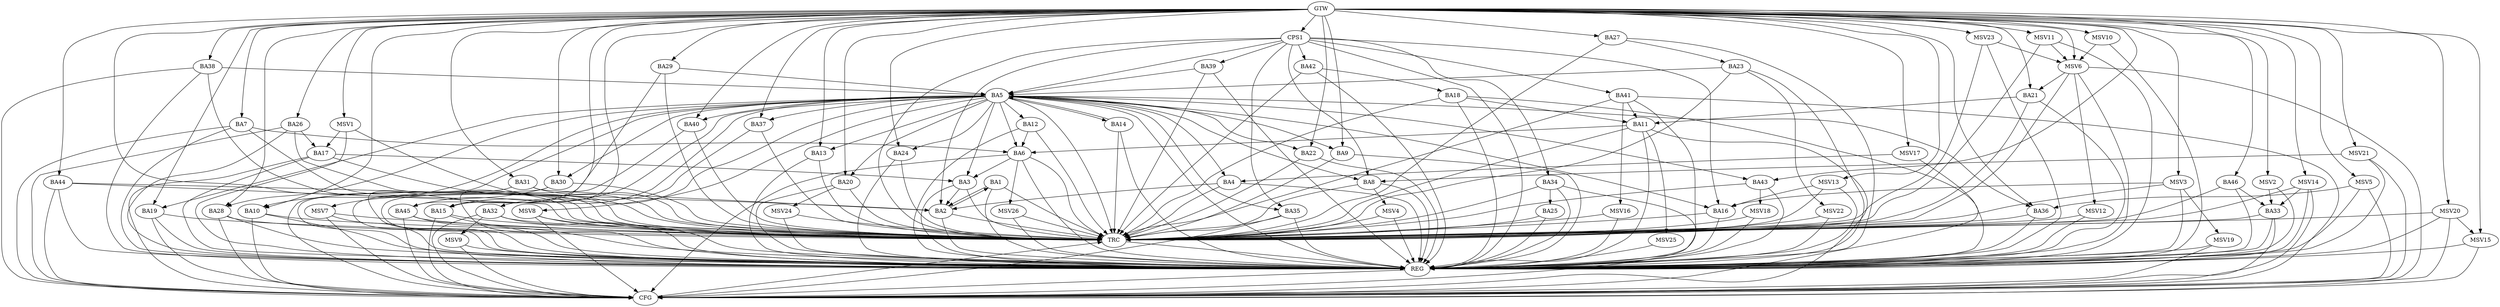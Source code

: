 strict digraph G {
  BA1 [ label="BA1" ];
  BA2 [ label="BA2" ];
  BA3 [ label="BA3" ];
  BA4 [ label="BA4" ];
  BA5 [ label="BA5" ];
  BA6 [ label="BA6" ];
  BA7 [ label="BA7" ];
  BA8 [ label="BA8" ];
  BA9 [ label="BA9" ];
  BA10 [ label="BA10" ];
  BA11 [ label="BA11" ];
  BA12 [ label="BA12" ];
  BA13 [ label="BA13" ];
  BA14 [ label="BA14" ];
  BA15 [ label="BA15" ];
  BA16 [ label="BA16" ];
  BA17 [ label="BA17" ];
  BA18 [ label="BA18" ];
  BA19 [ label="BA19" ];
  BA20 [ label="BA20" ];
  BA21 [ label="BA21" ];
  BA22 [ label="BA22" ];
  BA23 [ label="BA23" ];
  BA24 [ label="BA24" ];
  BA25 [ label="BA25" ];
  BA26 [ label="BA26" ];
  BA27 [ label="BA27" ];
  BA28 [ label="BA28" ];
  BA29 [ label="BA29" ];
  BA30 [ label="BA30" ];
  BA31 [ label="BA31" ];
  BA32 [ label="BA32" ];
  BA33 [ label="BA33" ];
  BA34 [ label="BA34" ];
  BA35 [ label="BA35" ];
  BA36 [ label="BA36" ];
  BA37 [ label="BA37" ];
  BA38 [ label="BA38" ];
  BA39 [ label="BA39" ];
  BA40 [ label="BA40" ];
  BA41 [ label="BA41" ];
  BA42 [ label="BA42" ];
  BA43 [ label="BA43" ];
  BA44 [ label="BA44" ];
  BA45 [ label="BA45" ];
  BA46 [ label="BA46" ];
  CPS1 [ label="CPS1" ];
  GTW [ label="GTW" ];
  REG [ label="REG" ];
  CFG [ label="CFG" ];
  TRC [ label="TRC" ];
  MSV1 [ label="MSV1" ];
  MSV2 [ label="MSV2" ];
  MSV3 [ label="MSV3" ];
  MSV4 [ label="MSV4" ];
  MSV5 [ label="MSV5" ];
  MSV6 [ label="MSV6" ];
  MSV7 [ label="MSV7" ];
  MSV8 [ label="MSV8" ];
  MSV9 [ label="MSV9" ];
  MSV10 [ label="MSV10" ];
  MSV11 [ label="MSV11" ];
  MSV12 [ label="MSV12" ];
  MSV13 [ label="MSV13" ];
  MSV14 [ label="MSV14" ];
  MSV15 [ label="MSV15" ];
  MSV16 [ label="MSV16" ];
  MSV17 [ label="MSV17" ];
  MSV18 [ label="MSV18" ];
  MSV19 [ label="MSV19" ];
  MSV20 [ label="MSV20" ];
  MSV21 [ label="MSV21" ];
  MSV22 [ label="MSV22" ];
  MSV23 [ label="MSV23" ];
  MSV24 [ label="MSV24" ];
  MSV25 [ label="MSV25" ];
  MSV26 [ label="MSV26" ];
  BA1 -> BA2;
  BA2 -> BA1;
  BA3 -> BA2;
  BA4 -> BA2;
  BA5 -> BA3;
  BA6 -> BA3;
  BA7 -> BA6;
  BA11 -> BA6;
  BA12 -> BA6;
  BA14 -> BA5;
  BA17 -> BA3;
  BA18 -> BA11;
  BA21 -> BA11;
  BA23 -> BA5;
  BA26 -> BA17;
  BA27 -> BA23;
  BA29 -> BA5;
  BA31 -> BA2;
  BA34 -> BA25;
  BA38 -> BA5;
  BA39 -> BA5;
  BA41 -> BA11;
  BA42 -> BA18;
  BA44 -> BA2;
  BA46 -> BA33;
  CPS1 -> BA41;
  CPS1 -> BA35;
  CPS1 -> BA39;
  CPS1 -> BA42;
  CPS1 -> BA5;
  CPS1 -> BA34;
  CPS1 -> BA8;
  CPS1 -> BA2;
  CPS1 -> BA16;
  GTW -> BA7;
  GTW -> BA9;
  GTW -> BA10;
  GTW -> BA13;
  GTW -> BA15;
  GTW -> BA19;
  GTW -> BA20;
  GTW -> BA21;
  GTW -> BA22;
  GTW -> BA24;
  GTW -> BA26;
  GTW -> BA27;
  GTW -> BA28;
  GTW -> BA29;
  GTW -> BA30;
  GTW -> BA31;
  GTW -> BA36;
  GTW -> BA37;
  GTW -> BA38;
  GTW -> BA40;
  GTW -> BA43;
  GTW -> BA44;
  GTW -> BA45;
  GTW -> BA46;
  GTW -> CPS1;
  BA1 -> REG;
  BA2 -> REG;
  BA3 -> REG;
  BA4 -> REG;
  BA5 -> REG;
  BA6 -> REG;
  BA7 -> REG;
  BA8 -> REG;
  BA9 -> REG;
  BA10 -> REG;
  BA11 -> REG;
  BA12 -> REG;
  BA13 -> REG;
  BA14 -> REG;
  BA15 -> REG;
  BA16 -> REG;
  BA17 -> REG;
  BA18 -> REG;
  BA19 -> REG;
  BA20 -> REG;
  BA21 -> REG;
  BA22 -> REG;
  BA23 -> REG;
  BA24 -> REG;
  BA25 -> REG;
  BA26 -> REG;
  BA27 -> REG;
  BA28 -> REG;
  BA29 -> REG;
  BA30 -> REG;
  BA31 -> REG;
  BA32 -> REG;
  BA33 -> REG;
  BA34 -> REG;
  BA35 -> REG;
  BA36 -> REG;
  BA37 -> REG;
  BA38 -> REG;
  BA39 -> REG;
  BA40 -> REG;
  BA41 -> REG;
  BA42 -> REG;
  BA43 -> REG;
  BA44 -> REG;
  BA45 -> REG;
  BA46 -> REG;
  CPS1 -> REG;
  BA32 -> CFG;
  BA44 -> CFG;
  BA19 -> CFG;
  BA10 -> CFG;
  BA11 -> CFG;
  BA38 -> CFG;
  BA45 -> CFG;
  BA28 -> CFG;
  BA17 -> CFG;
  BA26 -> CFG;
  BA5 -> CFG;
  BA41 -> CFG;
  BA6 -> CFG;
  BA34 -> CFG;
  BA15 -> CFG;
  BA33 -> CFG;
  BA7 -> CFG;
  BA35 -> CFG;
  BA18 -> CFG;
  REG -> CFG;
  BA1 -> TRC;
  BA2 -> TRC;
  BA3 -> TRC;
  BA4 -> TRC;
  BA5 -> TRC;
  BA6 -> TRC;
  BA7 -> TRC;
  BA8 -> TRC;
  BA9 -> TRC;
  BA10 -> TRC;
  BA11 -> TRC;
  BA12 -> TRC;
  BA13 -> TRC;
  BA14 -> TRC;
  BA15 -> TRC;
  BA16 -> TRC;
  BA17 -> TRC;
  BA18 -> TRC;
  BA19 -> TRC;
  BA20 -> TRC;
  BA21 -> TRC;
  BA22 -> TRC;
  BA23 -> TRC;
  BA24 -> TRC;
  BA25 -> TRC;
  BA26 -> TRC;
  BA27 -> TRC;
  BA28 -> TRC;
  BA29 -> TRC;
  BA30 -> TRC;
  BA31 -> TRC;
  BA32 -> TRC;
  BA33 -> TRC;
  BA34 -> TRC;
  BA35 -> TRC;
  BA36 -> TRC;
  BA37 -> TRC;
  BA38 -> TRC;
  BA39 -> TRC;
  BA40 -> TRC;
  BA41 -> TRC;
  BA42 -> TRC;
  BA43 -> TRC;
  BA44 -> TRC;
  BA45 -> TRC;
  BA46 -> TRC;
  CPS1 -> TRC;
  GTW -> TRC;
  CFG -> TRC;
  TRC -> REG;
  BA5 -> BA45;
  BA5 -> BA12;
  BA5 -> BA13;
  BA5 -> BA30;
  BA5 -> BA4;
  BA5 -> BA43;
  BA5 -> BA8;
  BA5 -> BA37;
  BA5 -> BA20;
  BA5 -> BA15;
  BA5 -> BA19;
  BA5 -> BA16;
  BA5 -> BA36;
  BA5 -> BA9;
  BA5 -> BA6;
  BA5 -> BA22;
  BA5 -> BA10;
  BA5 -> BA32;
  BA5 -> BA24;
  BA5 -> BA40;
  BA5 -> BA14;
  BA5 -> BA28;
  BA5 -> BA35;
  MSV1 -> BA17;
  GTW -> MSV1;
  MSV1 -> REG;
  MSV1 -> TRC;
  MSV2 -> BA33;
  GTW -> MSV2;
  MSV2 -> REG;
  MSV3 -> BA16;
  GTW -> MSV3;
  MSV3 -> REG;
  MSV3 -> TRC;
  BA8 -> MSV4;
  MSV4 -> REG;
  MSV4 -> TRC;
  MSV5 -> BA36;
  GTW -> MSV5;
  MSV5 -> REG;
  MSV5 -> CFG;
  MSV6 -> BA21;
  GTW -> MSV6;
  MSV6 -> REG;
  MSV6 -> TRC;
  MSV6 -> CFG;
  BA30 -> MSV7;
  MSV7 -> REG;
  MSV7 -> TRC;
  MSV7 -> CFG;
  BA5 -> MSV8;
  MSV8 -> REG;
  MSV8 -> TRC;
  MSV8 -> CFG;
  BA32 -> MSV9;
  MSV9 -> REG;
  MSV9 -> CFG;
  MSV10 -> MSV6;
  GTW -> MSV10;
  MSV10 -> REG;
  MSV11 -> MSV6;
  GTW -> MSV11;
  MSV11 -> REG;
  MSV11 -> TRC;
  MSV6 -> MSV12;
  MSV12 -> REG;
  MSV12 -> TRC;
  MSV13 -> BA16;
  GTW -> MSV13;
  MSV13 -> REG;
  MSV13 -> TRC;
  MSV14 -> BA33;
  GTW -> MSV14;
  MSV14 -> REG;
  MSV14 -> TRC;
  MSV14 -> CFG;
  GTW -> MSV15;
  MSV15 -> REG;
  MSV15 -> CFG;
  BA41 -> MSV16;
  MSV16 -> REG;
  MSV16 -> TRC;
  MSV17 -> BA4;
  GTW -> MSV17;
  MSV17 -> REG;
  BA43 -> MSV18;
  MSV18 -> REG;
  MSV18 -> TRC;
  MSV3 -> MSV19;
  MSV19 -> REG;
  MSV19 -> CFG;
  MSV20 -> MSV15;
  GTW -> MSV20;
  MSV20 -> REG;
  MSV20 -> TRC;
  MSV20 -> CFG;
  MSV21 -> BA8;
  GTW -> MSV21;
  MSV21 -> REG;
  MSV21 -> CFG;
  BA23 -> MSV22;
  MSV22 -> REG;
  MSV22 -> TRC;
  MSV23 -> MSV6;
  GTW -> MSV23;
  MSV23 -> REG;
  MSV23 -> TRC;
  BA20 -> MSV24;
  MSV24 -> REG;
  MSV24 -> TRC;
  BA11 -> MSV25;
  MSV25 -> REG;
  BA6 -> MSV26;
  MSV26 -> REG;
  MSV26 -> TRC;
}
